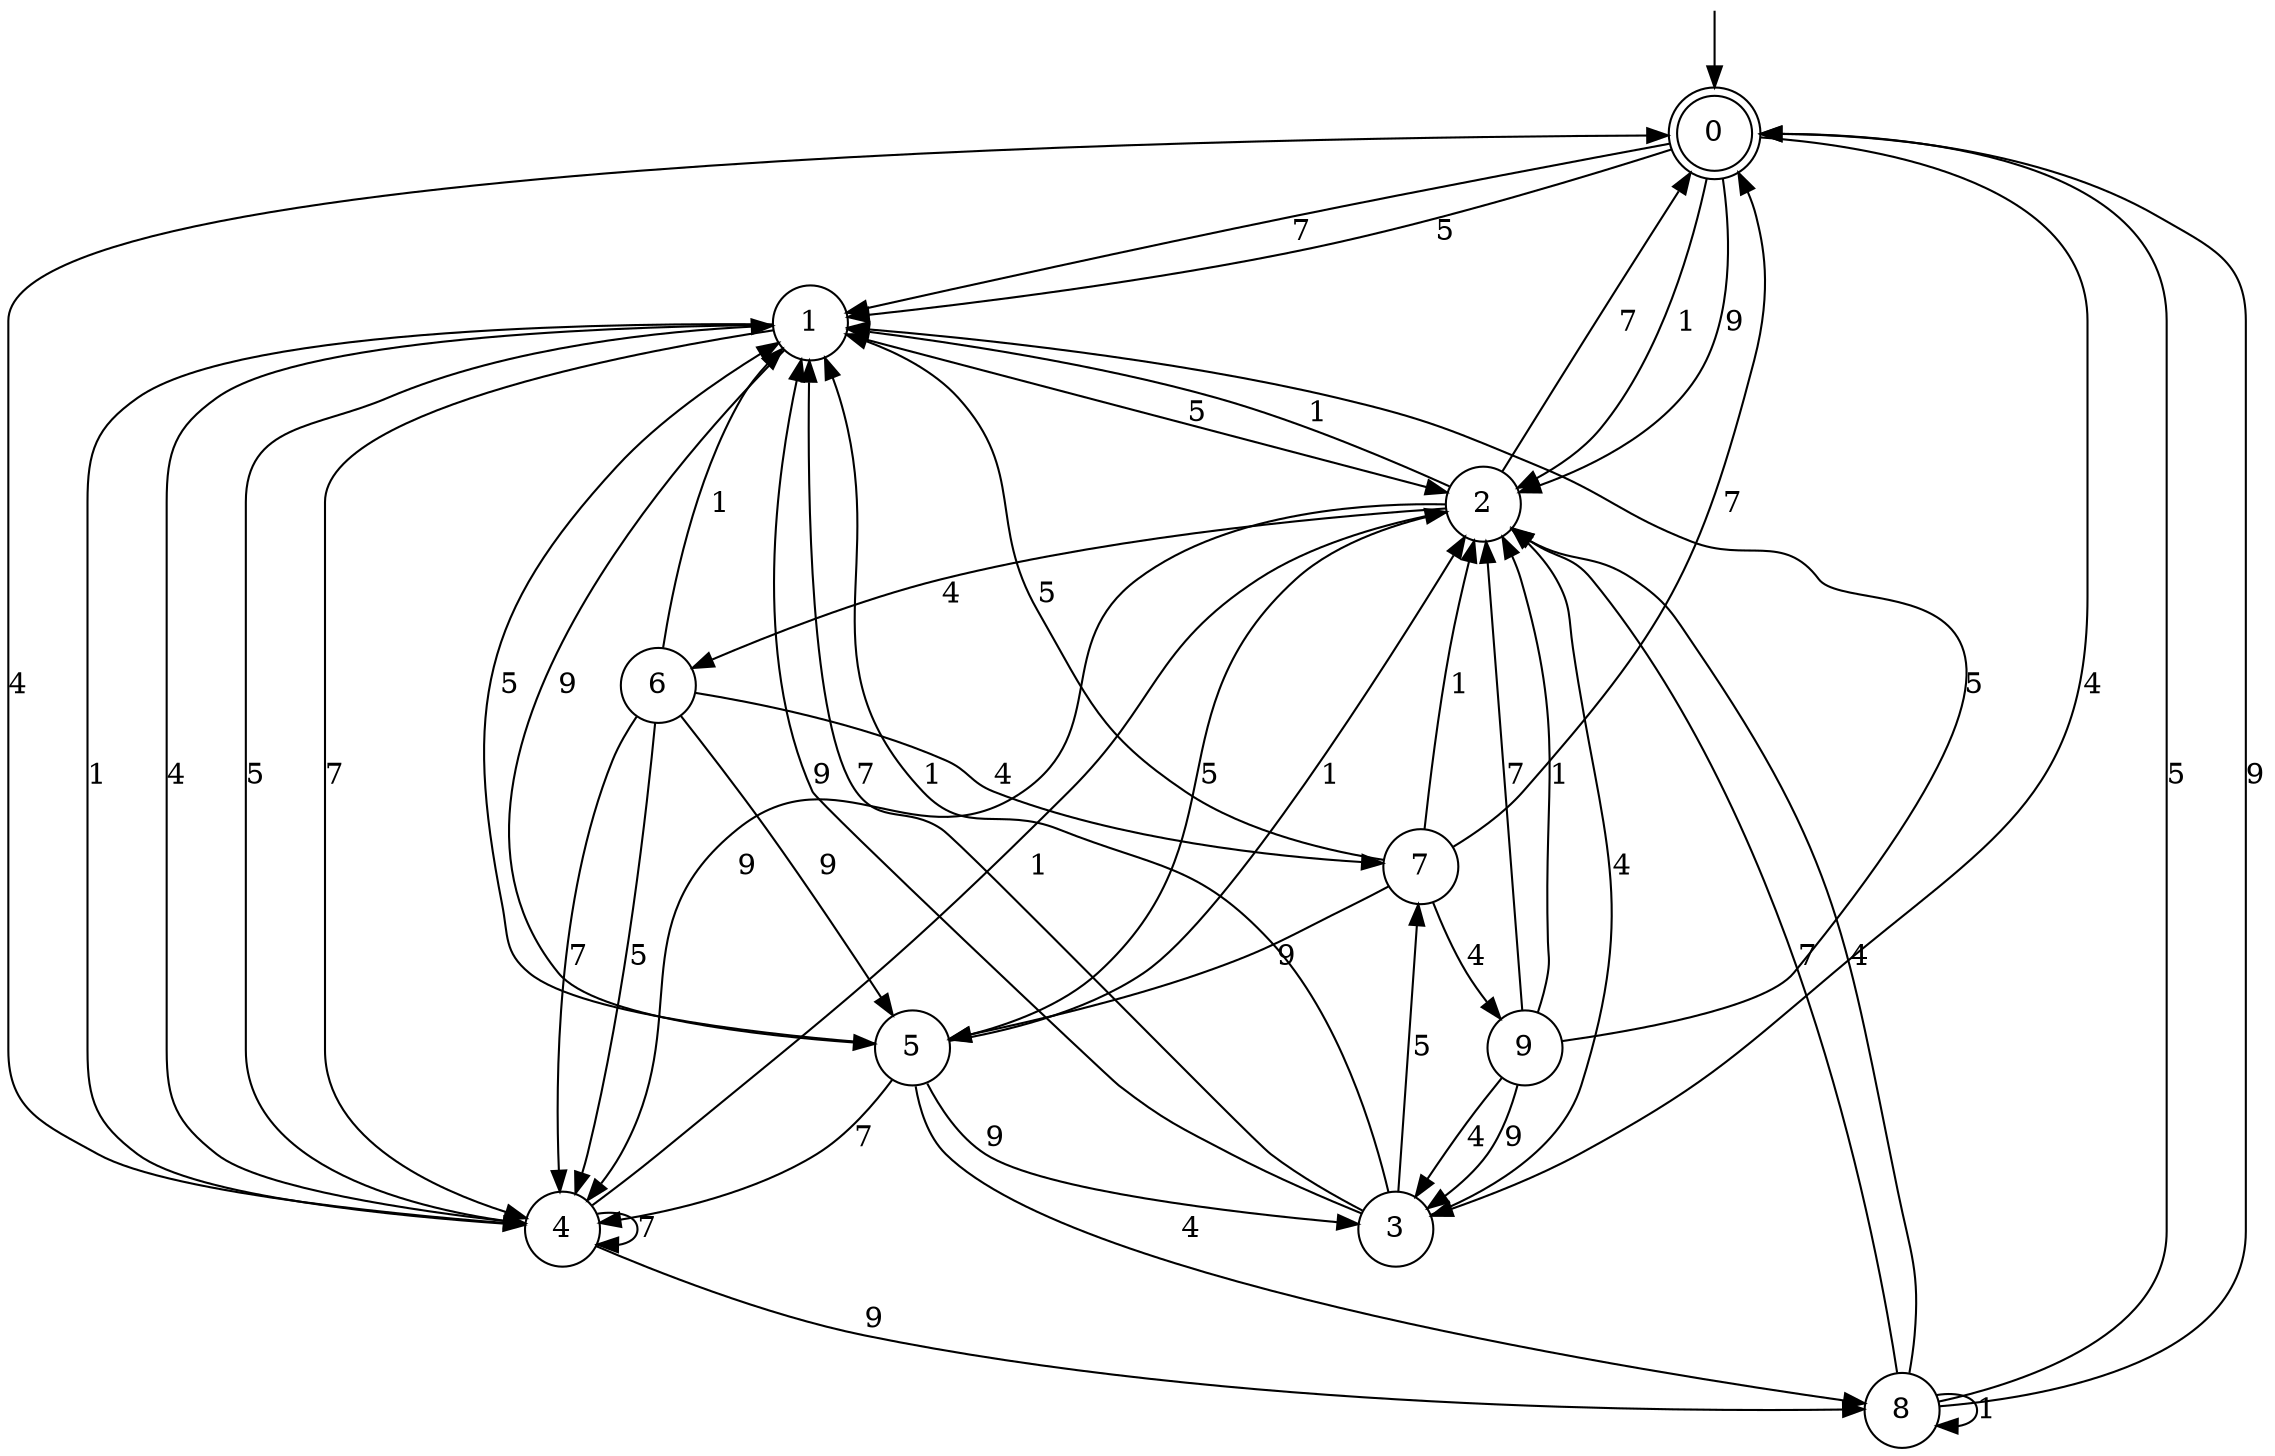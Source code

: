 digraph g {

	s0 [shape="doublecircle" label="0"];
	s1 [shape="circle" label="1"];
	s2 [shape="circle" label="2"];
	s3 [shape="circle" label="3"];
	s4 [shape="circle" label="4"];
	s5 [shape="circle" label="5"];
	s6 [shape="circle" label="6"];
	s7 [shape="circle" label="7"];
	s8 [shape="circle" label="8"];
	s9 [shape="circle" label="9"];
	s0 -> s1 [label="7"];
	s0 -> s2 [label="1"];
	s0 -> s3 [label="4"];
	s0 -> s1 [label="5"];
	s0 -> s2 [label="9"];
	s1 -> s4 [label="7"];
	s1 -> s4 [label="1"];
	s1 -> s4 [label="4"];
	s1 -> s2 [label="5"];
	s1 -> s5 [label="9"];
	s2 -> s0 [label="7"];
	s2 -> s1 [label="1"];
	s2 -> s6 [label="4"];
	s2 -> s5 [label="5"];
	s2 -> s4 [label="9"];
	s3 -> s1 [label="7"];
	s3 -> s1 [label="1"];
	s3 -> s2 [label="4"];
	s3 -> s7 [label="5"];
	s3 -> s1 [label="9"];
	s4 -> s4 [label="7"];
	s4 -> s2 [label="1"];
	s4 -> s0 [label="4"];
	s4 -> s1 [label="5"];
	s4 -> s8 [label="9"];
	s5 -> s4 [label="7"];
	s5 -> s2 [label="1"];
	s5 -> s8 [label="4"];
	s5 -> s1 [label="5"];
	s5 -> s3 [label="9"];
	s6 -> s4 [label="7"];
	s6 -> s1 [label="1"];
	s6 -> s7 [label="4"];
	s6 -> s4 [label="5"];
	s6 -> s5 [label="9"];
	s7 -> s0 [label="7"];
	s7 -> s2 [label="1"];
	s7 -> s9 [label="4"];
	s7 -> s1 [label="5"];
	s7 -> s5 [label="9"];
	s8 -> s2 [label="7"];
	s8 -> s8 [label="1"];
	s8 -> s2 [label="4"];
	s8 -> s0 [label="5"];
	s8 -> s0 [label="9"];
	s9 -> s2 [label="7"];
	s9 -> s2 [label="1"];
	s9 -> s3 [label="4"];
	s9 -> s1 [label="5"];
	s9 -> s3 [label="9"];

__start0 [label="" shape="none" width="0" height="0"];
__start0 -> s0;

}
